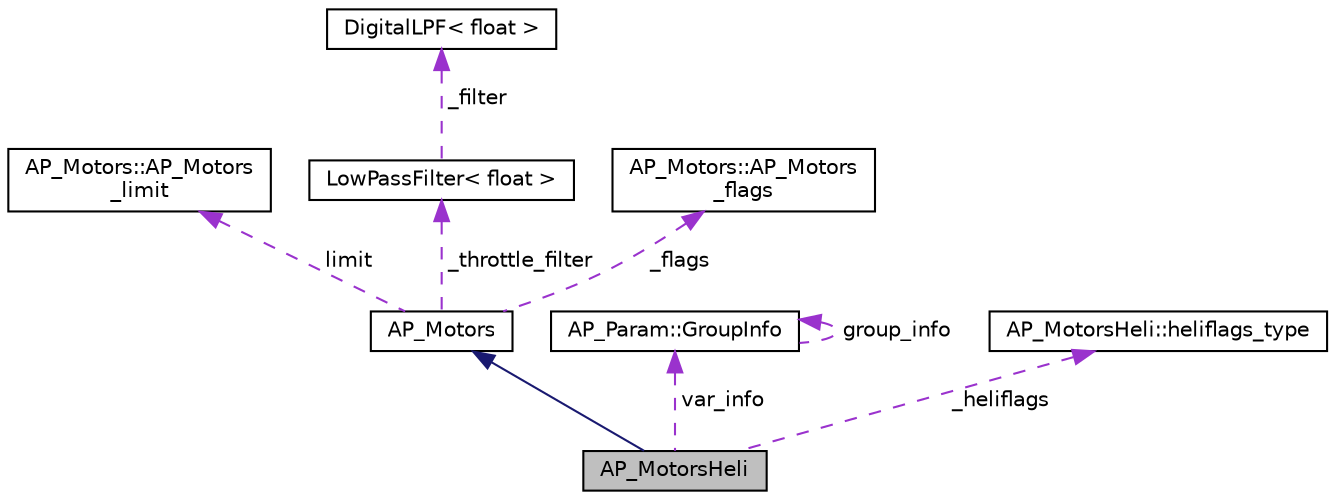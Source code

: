 digraph "AP_MotorsHeli"
{
 // INTERACTIVE_SVG=YES
  edge [fontname="Helvetica",fontsize="10",labelfontname="Helvetica",labelfontsize="10"];
  node [fontname="Helvetica",fontsize="10",shape=record];
  Node1 [label="AP_MotorsHeli",height=0.2,width=0.4,color="black", fillcolor="grey75", style="filled", fontcolor="black"];
  Node2 -> Node1 [dir="back",color="midnightblue",fontsize="10",style="solid",fontname="Helvetica"];
  Node2 [label="AP_Motors",height=0.2,width=0.4,color="black", fillcolor="white", style="filled",URL="$classAP__Motors.html"];
  Node3 -> Node2 [dir="back",color="darkorchid3",fontsize="10",style="dashed",label=" limit" ,fontname="Helvetica"];
  Node3 [label="AP_Motors::AP_Motors\l_limit",height=0.2,width=0.4,color="black", fillcolor="white", style="filled",URL="$structAP__Motors_1_1AP__Motors__limit.html"];
  Node4 -> Node2 [dir="back",color="darkorchid3",fontsize="10",style="dashed",label=" _throttle_filter" ,fontname="Helvetica"];
  Node4 [label="LowPassFilter\< float \>",height=0.2,width=0.4,color="black", fillcolor="white", style="filled",URL="$classLowPassFilter.html"];
  Node5 -> Node4 [dir="back",color="darkorchid3",fontsize="10",style="dashed",label=" _filter" ,fontname="Helvetica"];
  Node5 [label="DigitalLPF\< float \>",height=0.2,width=0.4,color="black", fillcolor="white", style="filled",URL="$classDigitalLPF.html"];
  Node6 -> Node2 [dir="back",color="darkorchid3",fontsize="10",style="dashed",label=" _flags" ,fontname="Helvetica"];
  Node6 [label="AP_Motors::AP_Motors\l_flags",height=0.2,width=0.4,color="black", fillcolor="white", style="filled",URL="$structAP__Motors_1_1AP__Motors__flags.html"];
  Node7 -> Node1 [dir="back",color="darkorchid3",fontsize="10",style="dashed",label=" var_info" ,fontname="Helvetica"];
  Node7 [label="AP_Param::GroupInfo",height=0.2,width=0.4,color="black", fillcolor="white", style="filled",URL="$structAP__Param_1_1GroupInfo.html"];
  Node7 -> Node7 [dir="back",color="darkorchid3",fontsize="10",style="dashed",label=" group_info" ,fontname="Helvetica"];
  Node8 -> Node1 [dir="back",color="darkorchid3",fontsize="10",style="dashed",label=" _heliflags" ,fontname="Helvetica"];
  Node8 [label="AP_MotorsHeli::heliflags_type",height=0.2,width=0.4,color="black", fillcolor="white", style="filled",URL="$structAP__MotorsHeli_1_1heliflags__type.html"];
}
